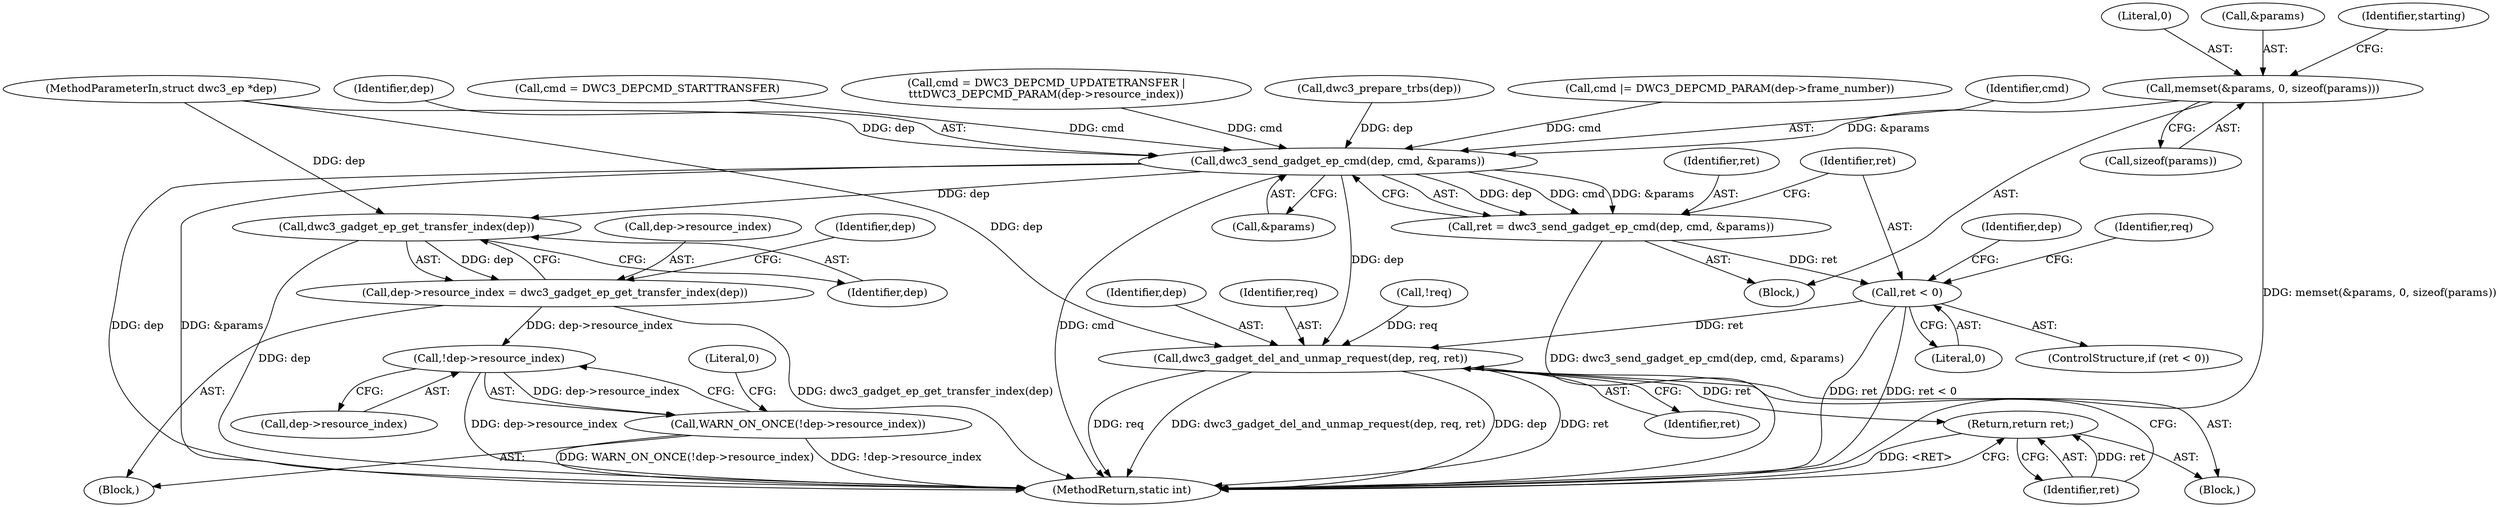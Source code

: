 digraph "0_linux_c91815b596245fd7da349ecc43c8def670d2269e@API" {
"1000143" [label="(Call,memset(&params, 0, sizeof(params)))"];
"1000196" [label="(Call,dwc3_send_gadget_ep_cmd(dep, cmd, &params))"];
"1000194" [label="(Call,ret = dwc3_send_gadget_ep_cmd(dep, cmd, &params))"];
"1000202" [label="(Call,ret < 0)"];
"1000221" [label="(Call,dwc3_gadget_del_and_unmap_request(dep, req, ret))"];
"1000225" [label="(Return,return ret;)"];
"1000239" [label="(Call,dwc3_gadget_ep_get_transfer_index(dep))"];
"1000235" [label="(Call,dep->resource_index = dwc3_gadget_ep_get_transfer_index(dep))"];
"1000242" [label="(Call,!dep->resource_index)"];
"1000241" [label="(Call,WARN_ON_ONCE(!dep->resource_index))"];
"1000241" [label="(Call,WARN_ON_ONCE(!dep->resource_index))"];
"1000201" [label="(ControlStructure,if (ret < 0))"];
"1000186" [label="(Call,cmd = DWC3_DEPCMD_UPDATETRANSFER |\n\t\t\tDWC3_DEPCMD_PARAM(dep->resource_index))"];
"1000221" [label="(Call,dwc3_gadget_del_and_unmap_request(dep, req, ret))"];
"1000143" [label="(Call,memset(&params, 0, sizeof(params)))"];
"1000146" [label="(Literal,0)"];
"1000224" [label="(Identifier,ret)"];
"1000239" [label="(Call,dwc3_gadget_ep_get_transfer_index(dep))"];
"1000123" [label="(Call,dwc3_prepare_trbs(dep))"];
"1000226" [label="(Identifier,ret)"];
"1000133" [label="(Call,!req)"];
"1000229" [label="(Identifier,dep)"];
"1000178" [label="(Call,cmd |= DWC3_DEPCMD_PARAM(dep->frame_number))"];
"1000204" [label="(Literal,0)"];
"1000240" [label="(Identifier,dep)"];
"1000243" [label="(Call,dep->resource_index)"];
"1000199" [label="(Call,&params)"];
"1000248" [label="(MethodReturn,static int)"];
"1000144" [label="(Call,&params)"];
"1000196" [label="(Call,dwc3_send_gadget_ep_cmd(dep, cmd, &params))"];
"1000234" [label="(Block,)"];
"1000225" [label="(Return,return ret;)"];
"1000235" [label="(Call,dep->resource_index = dwc3_gadget_ep_get_transfer_index(dep))"];
"1000247" [label="(Literal,0)"];
"1000198" [label="(Identifier,cmd)"];
"1000195" [label="(Identifier,ret)"];
"1000103" [label="(Block,)"];
"1000147" [label="(Call,sizeof(params))"];
"1000203" [label="(Identifier,ret)"];
"1000194" [label="(Call,ret = dwc3_send_gadget_ep_cmd(dep, cmd, &params))"];
"1000208" [label="(Identifier,req)"];
"1000150" [label="(Identifier,starting)"];
"1000244" [label="(Identifier,dep)"];
"1000205" [label="(Block,)"];
"1000236" [label="(Call,dep->resource_index)"];
"1000197" [label="(Identifier,dep)"];
"1000222" [label="(Identifier,dep)"];
"1000242" [label="(Call,!dep->resource_index)"];
"1000202" [label="(Call,ret < 0)"];
"1000168" [label="(Call,cmd = DWC3_DEPCMD_STARTTRANSFER)"];
"1000223" [label="(Identifier,req)"];
"1000102" [label="(MethodParameterIn,struct dwc3_ep *dep)"];
"1000143" -> "1000103"  [label="AST: "];
"1000143" -> "1000147"  [label="CFG: "];
"1000144" -> "1000143"  [label="AST: "];
"1000146" -> "1000143"  [label="AST: "];
"1000147" -> "1000143"  [label="AST: "];
"1000150" -> "1000143"  [label="CFG: "];
"1000143" -> "1000248"  [label="DDG: memset(&params, 0, sizeof(params))"];
"1000143" -> "1000196"  [label="DDG: &params"];
"1000196" -> "1000194"  [label="AST: "];
"1000196" -> "1000199"  [label="CFG: "];
"1000197" -> "1000196"  [label="AST: "];
"1000198" -> "1000196"  [label="AST: "];
"1000199" -> "1000196"  [label="AST: "];
"1000194" -> "1000196"  [label="CFG: "];
"1000196" -> "1000248"  [label="DDG: dep"];
"1000196" -> "1000248"  [label="DDG: &params"];
"1000196" -> "1000248"  [label="DDG: cmd"];
"1000196" -> "1000194"  [label="DDG: dep"];
"1000196" -> "1000194"  [label="DDG: cmd"];
"1000196" -> "1000194"  [label="DDG: &params"];
"1000123" -> "1000196"  [label="DDG: dep"];
"1000102" -> "1000196"  [label="DDG: dep"];
"1000186" -> "1000196"  [label="DDG: cmd"];
"1000168" -> "1000196"  [label="DDG: cmd"];
"1000178" -> "1000196"  [label="DDG: cmd"];
"1000196" -> "1000221"  [label="DDG: dep"];
"1000196" -> "1000239"  [label="DDG: dep"];
"1000194" -> "1000103"  [label="AST: "];
"1000195" -> "1000194"  [label="AST: "];
"1000203" -> "1000194"  [label="CFG: "];
"1000194" -> "1000248"  [label="DDG: dwc3_send_gadget_ep_cmd(dep, cmd, &params)"];
"1000194" -> "1000202"  [label="DDG: ret"];
"1000202" -> "1000201"  [label="AST: "];
"1000202" -> "1000204"  [label="CFG: "];
"1000203" -> "1000202"  [label="AST: "];
"1000204" -> "1000202"  [label="AST: "];
"1000208" -> "1000202"  [label="CFG: "];
"1000229" -> "1000202"  [label="CFG: "];
"1000202" -> "1000248"  [label="DDG: ret"];
"1000202" -> "1000248"  [label="DDG: ret < 0"];
"1000202" -> "1000221"  [label="DDG: ret"];
"1000221" -> "1000205"  [label="AST: "];
"1000221" -> "1000224"  [label="CFG: "];
"1000222" -> "1000221"  [label="AST: "];
"1000223" -> "1000221"  [label="AST: "];
"1000224" -> "1000221"  [label="AST: "];
"1000226" -> "1000221"  [label="CFG: "];
"1000221" -> "1000248"  [label="DDG: req"];
"1000221" -> "1000248"  [label="DDG: dwc3_gadget_del_and_unmap_request(dep, req, ret)"];
"1000221" -> "1000248"  [label="DDG: dep"];
"1000221" -> "1000248"  [label="DDG: ret"];
"1000102" -> "1000221"  [label="DDG: dep"];
"1000133" -> "1000221"  [label="DDG: req"];
"1000221" -> "1000225"  [label="DDG: ret"];
"1000225" -> "1000205"  [label="AST: "];
"1000225" -> "1000226"  [label="CFG: "];
"1000226" -> "1000225"  [label="AST: "];
"1000248" -> "1000225"  [label="CFG: "];
"1000225" -> "1000248"  [label="DDG: <RET>"];
"1000226" -> "1000225"  [label="DDG: ret"];
"1000239" -> "1000235"  [label="AST: "];
"1000239" -> "1000240"  [label="CFG: "];
"1000240" -> "1000239"  [label="AST: "];
"1000235" -> "1000239"  [label="CFG: "];
"1000239" -> "1000248"  [label="DDG: dep"];
"1000239" -> "1000235"  [label="DDG: dep"];
"1000102" -> "1000239"  [label="DDG: dep"];
"1000235" -> "1000234"  [label="AST: "];
"1000236" -> "1000235"  [label="AST: "];
"1000244" -> "1000235"  [label="CFG: "];
"1000235" -> "1000248"  [label="DDG: dwc3_gadget_ep_get_transfer_index(dep)"];
"1000235" -> "1000242"  [label="DDG: dep->resource_index"];
"1000242" -> "1000241"  [label="AST: "];
"1000242" -> "1000243"  [label="CFG: "];
"1000243" -> "1000242"  [label="AST: "];
"1000241" -> "1000242"  [label="CFG: "];
"1000242" -> "1000248"  [label="DDG: dep->resource_index"];
"1000242" -> "1000241"  [label="DDG: dep->resource_index"];
"1000241" -> "1000234"  [label="AST: "];
"1000247" -> "1000241"  [label="CFG: "];
"1000241" -> "1000248"  [label="DDG: !dep->resource_index"];
"1000241" -> "1000248"  [label="DDG: WARN_ON_ONCE(!dep->resource_index)"];
}
